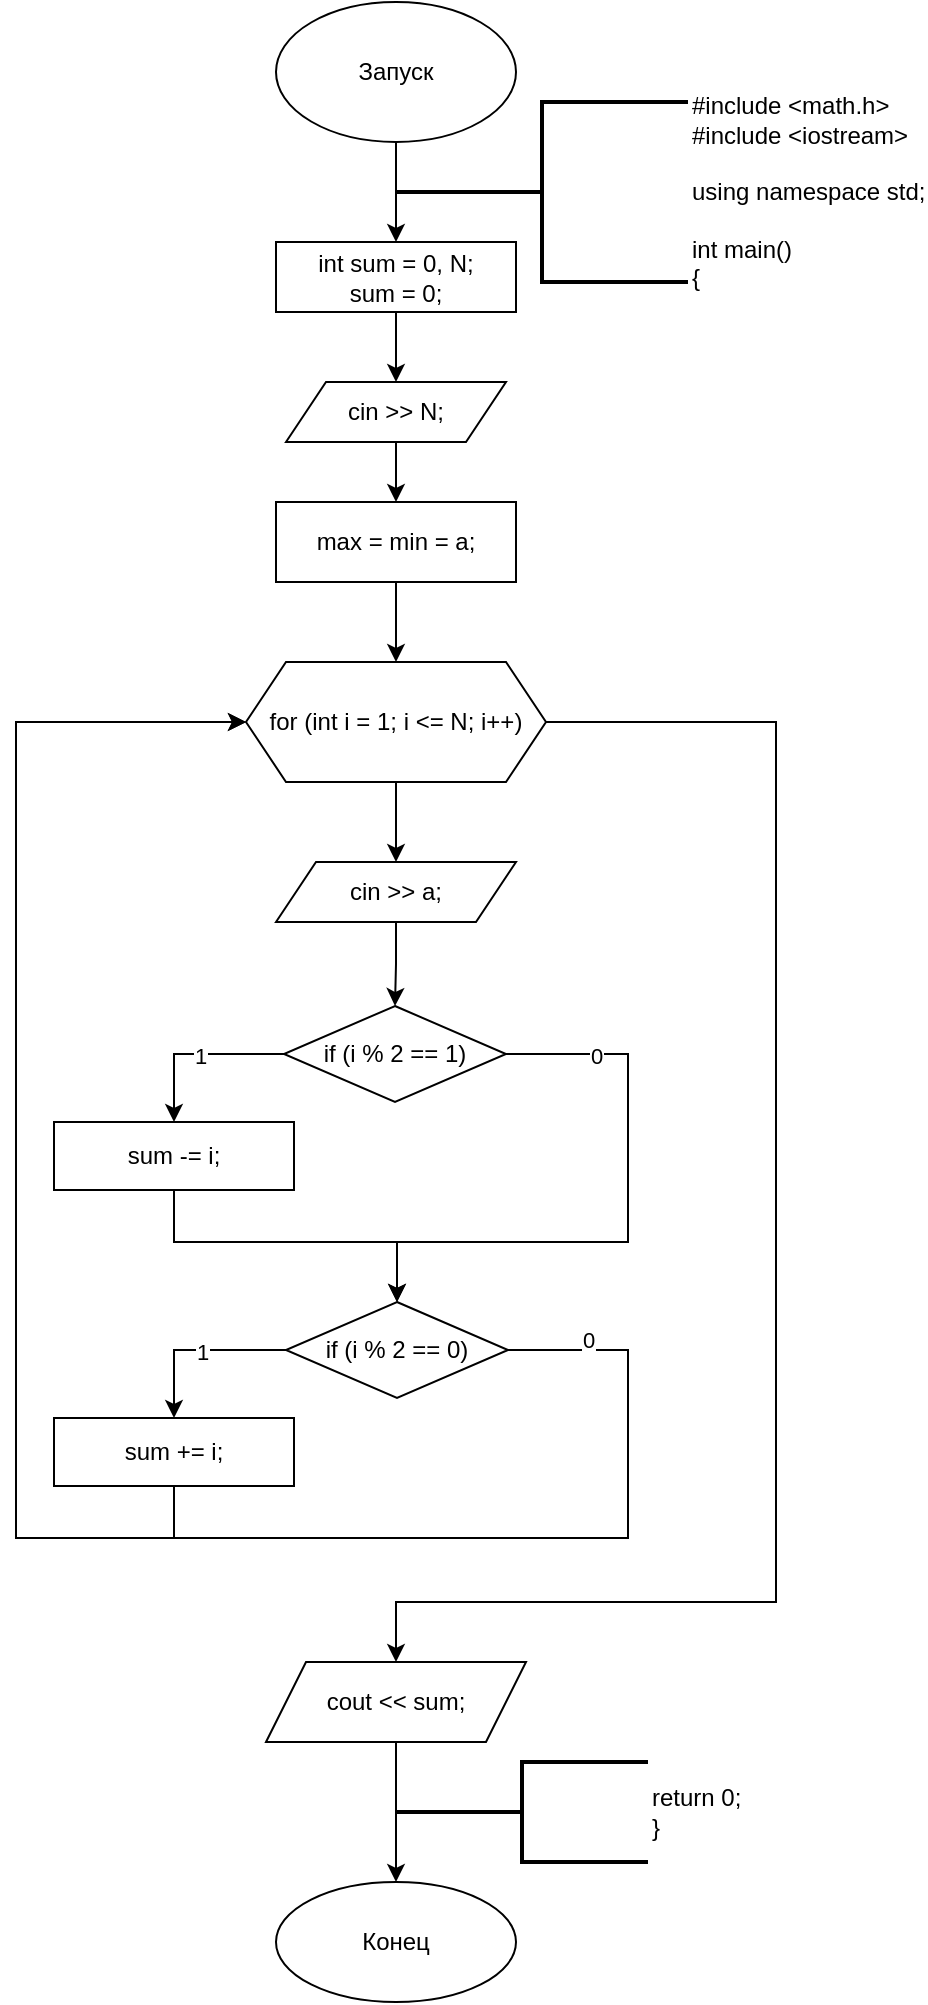 <mxfile version="16.0.0" type="device"><diagram id="C5RBs43oDa-KdzZeNtuy" name="Page-1"><mxGraphModel dx="1061" dy="615" grid="1" gridSize="10" guides="1" tooltips="1" connect="1" arrows="1" fold="1" page="1" pageScale="1" pageWidth="827" pageHeight="1169" math="0" shadow="0"><root><mxCell id="WIyWlLk6GJQsqaUBKTNV-0"/><mxCell id="WIyWlLk6GJQsqaUBKTNV-1" parent="WIyWlLk6GJQsqaUBKTNV-0"/><mxCell id="OoZ20OrOg8VZuGHtvFxR-2" value="" style="edgeStyle=orthogonalEdgeStyle;rounded=0;orthogonalLoop=1;jettySize=auto;html=1;" parent="WIyWlLk6GJQsqaUBKTNV-1" source="OoZ20OrOg8VZuGHtvFxR-0" target="OoZ20OrOg8VZuGHtvFxR-1" edge="1"><mxGeometry relative="1" as="geometry"/></mxCell><mxCell id="OoZ20OrOg8VZuGHtvFxR-0" value="Запуск" style="ellipse;whiteSpace=wrap;html=1;" parent="WIyWlLk6GJQsqaUBKTNV-1" vertex="1"><mxGeometry x="354" y="10" width="120" height="70" as="geometry"/></mxCell><mxCell id="OoZ20OrOg8VZuGHtvFxR-4" value="" style="edgeStyle=orthogonalEdgeStyle;rounded=0;orthogonalLoop=1;jettySize=auto;html=1;" parent="WIyWlLk6GJQsqaUBKTNV-1" source="OoZ20OrOg8VZuGHtvFxR-1" target="OoZ20OrOg8VZuGHtvFxR-3" edge="1"><mxGeometry relative="1" as="geometry"/></mxCell><mxCell id="OoZ20OrOg8VZuGHtvFxR-1" value="int sum = 0, N;&lt;br&gt;sum = 0;" style="whiteSpace=wrap;html=1;" parent="WIyWlLk6GJQsqaUBKTNV-1" vertex="1"><mxGeometry x="354" y="130" width="120" height="35" as="geometry"/></mxCell><mxCell id="OoZ20OrOg8VZuGHtvFxR-6" value="" style="edgeStyle=orthogonalEdgeStyle;rounded=0;orthogonalLoop=1;jettySize=auto;html=1;" parent="WIyWlLk6GJQsqaUBKTNV-1" source="OoZ20OrOg8VZuGHtvFxR-3" target="OoZ20OrOg8VZuGHtvFxR-5" edge="1"><mxGeometry relative="1" as="geometry"/></mxCell><mxCell id="OoZ20OrOg8VZuGHtvFxR-3" value="cin &amp;gt;&amp;gt; N;" style="shape=parallelogram;perimeter=parallelogramPerimeter;whiteSpace=wrap;html=1;fixedSize=1;" parent="WIyWlLk6GJQsqaUBKTNV-1" vertex="1"><mxGeometry x="359" y="200" width="110" height="30" as="geometry"/></mxCell><mxCell id="OoZ20OrOg8VZuGHtvFxR-8" value="" style="edgeStyle=orthogonalEdgeStyle;rounded=0;orthogonalLoop=1;jettySize=auto;html=1;" parent="WIyWlLk6GJQsqaUBKTNV-1" source="OoZ20OrOg8VZuGHtvFxR-5" edge="1"><mxGeometry relative="1" as="geometry"><mxPoint x="414" y="340" as="targetPoint"/></mxGeometry></mxCell><mxCell id="OoZ20OrOg8VZuGHtvFxR-5" value="max = min = a;" style="whiteSpace=wrap;html=1;" parent="WIyWlLk6GJQsqaUBKTNV-1" vertex="1"><mxGeometry x="354" y="260" width="120" height="40" as="geometry"/></mxCell><mxCell id="OoZ20OrOg8VZuGHtvFxR-10" value="" style="edgeStyle=orthogonalEdgeStyle;rounded=0;orthogonalLoop=1;jettySize=auto;html=1;" parent="WIyWlLk6GJQsqaUBKTNV-1" source="OoZ20OrOg8VZuGHtvFxR-7" target="OoZ20OrOg8VZuGHtvFxR-9" edge="1"><mxGeometry relative="1" as="geometry"/></mxCell><mxCell id="OoZ20OrOg8VZuGHtvFxR-34" style="edgeStyle=orthogonalEdgeStyle;rounded=0;orthogonalLoop=1;jettySize=auto;html=1;entryX=0.5;entryY=0;entryDx=0;entryDy=0;" parent="WIyWlLk6GJQsqaUBKTNV-1" source="OoZ20OrOg8VZuGHtvFxR-7" target="OoZ20OrOg8VZuGHtvFxR-35" edge="1"><mxGeometry relative="1" as="geometry"><mxPoint x="418" y="840" as="targetPoint"/><Array as="points"><mxPoint x="604" y="370"/><mxPoint x="604" y="810"/><mxPoint x="414" y="810"/></Array></mxGeometry></mxCell><mxCell id="OoZ20OrOg8VZuGHtvFxR-7" value="for (int i = 1; i &lt;= N; i++)" style="shape=hexagon;perimeter=hexagonPerimeter2;whiteSpace=wrap;html=1;fixedSize=1;" parent="WIyWlLk6GJQsqaUBKTNV-1" vertex="1"><mxGeometry x="339" y="340" width="150" height="60" as="geometry"/></mxCell><mxCell id="OoZ20OrOg8VZuGHtvFxR-12" value="" style="edgeStyle=orthogonalEdgeStyle;rounded=0;orthogonalLoop=1;jettySize=auto;html=1;" parent="WIyWlLk6GJQsqaUBKTNV-1" source="OoZ20OrOg8VZuGHtvFxR-9" target="OoZ20OrOg8VZuGHtvFxR-11" edge="1"><mxGeometry relative="1" as="geometry"/></mxCell><mxCell id="OoZ20OrOg8VZuGHtvFxR-9" value="cin &gt;&gt; a;" style="shape=parallelogram;perimeter=parallelogramPerimeter;whiteSpace=wrap;html=1;fixedSize=1;" parent="WIyWlLk6GJQsqaUBKTNV-1" vertex="1"><mxGeometry x="354" y="440" width="120" height="30" as="geometry"/></mxCell><mxCell id="OoZ20OrOg8VZuGHtvFxR-14" value="" style="edgeStyle=orthogonalEdgeStyle;rounded=0;orthogonalLoop=1;jettySize=auto;html=1;" parent="WIyWlLk6GJQsqaUBKTNV-1" source="OoZ20OrOg8VZuGHtvFxR-11" target="OoZ20OrOg8VZuGHtvFxR-13" edge="1"><mxGeometry relative="1" as="geometry"><Array as="points"><mxPoint x="303" y="536"/></Array></mxGeometry></mxCell><mxCell id="OoZ20OrOg8VZuGHtvFxR-15" value="1" style="edgeLabel;html=1;align=center;verticalAlign=middle;resizable=0;points=[];" parent="OoZ20OrOg8VZuGHtvFxR-14" vertex="1" connectable="0"><mxGeometry x="-0.051" y="1" relative="1" as="geometry"><mxPoint as="offset"/></mxGeometry></mxCell><mxCell id="OoZ20OrOg8VZuGHtvFxR-16" style="edgeStyle=orthogonalEdgeStyle;rounded=0;orthogonalLoop=1;jettySize=auto;html=1;entryX=0.5;entryY=0;entryDx=0;entryDy=0;" parent="WIyWlLk6GJQsqaUBKTNV-1" source="OoZ20OrOg8VZuGHtvFxR-11" edge="1" target="OoZ20OrOg8VZuGHtvFxR-32"><mxGeometry relative="1" as="geometry"><mxPoint x="418.5" y="660" as="targetPoint"/><Array as="points"><mxPoint x="530" y="536"/><mxPoint x="530" y="630"/><mxPoint x="415" y="630"/></Array></mxGeometry></mxCell><mxCell id="OoZ20OrOg8VZuGHtvFxR-26" value="0" style="edgeLabel;html=1;align=center;verticalAlign=middle;resizable=0;points=[];" parent="OoZ20OrOg8VZuGHtvFxR-16" vertex="1" connectable="0"><mxGeometry x="-0.7" y="-1" relative="1" as="geometry"><mxPoint as="offset"/></mxGeometry></mxCell><mxCell id="OoZ20OrOg8VZuGHtvFxR-25" style="edgeStyle=orthogonalEdgeStyle;rounded=0;orthogonalLoop=1;jettySize=auto;html=1;exitX=0.5;exitY=1;exitDx=0;exitDy=0;entryX=0.5;entryY=0;entryDx=0;entryDy=0;" parent="WIyWlLk6GJQsqaUBKTNV-1" source="OoZ20OrOg8VZuGHtvFxR-13" edge="1" target="OoZ20OrOg8VZuGHtvFxR-32"><mxGeometry relative="1" as="geometry"><mxPoint x="418.5" y="660" as="targetPoint"/><Array as="points"><mxPoint x="303" y="630"/><mxPoint x="415" y="630"/></Array></mxGeometry></mxCell><mxCell id="OoZ20OrOg8VZuGHtvFxR-11" value="if (i % 2 == 1)" style="rhombus;whiteSpace=wrap;html=1;" parent="WIyWlLk6GJQsqaUBKTNV-1" vertex="1"><mxGeometry x="358" y="512" width="111" height="48" as="geometry"/></mxCell><mxCell id="OoZ20OrOg8VZuGHtvFxR-13" value="sum -= i;" style="whiteSpace=wrap;html=1;" parent="WIyWlLk6GJQsqaUBKTNV-1" vertex="1"><mxGeometry x="243" y="570" width="120" height="34" as="geometry"/></mxCell><mxCell id="OoZ20OrOg8VZuGHtvFxR-27" value="" style="edgeStyle=orthogonalEdgeStyle;rounded=0;orthogonalLoop=1;jettySize=auto;html=1;" parent="WIyWlLk6GJQsqaUBKTNV-1" source="OoZ20OrOg8VZuGHtvFxR-32" target="OoZ20OrOg8VZuGHtvFxR-33" edge="1"><mxGeometry relative="1" as="geometry"><Array as="points"><mxPoint x="303" y="684"/></Array></mxGeometry></mxCell><mxCell id="OoZ20OrOg8VZuGHtvFxR-28" value="1" style="edgeLabel;html=1;align=center;verticalAlign=middle;resizable=0;points=[];" parent="OoZ20OrOg8VZuGHtvFxR-27" vertex="1" connectable="0"><mxGeometry x="-0.051" y="1" relative="1" as="geometry"><mxPoint as="offset"/></mxGeometry></mxCell><mxCell id="OoZ20OrOg8VZuGHtvFxR-29" style="edgeStyle=orthogonalEdgeStyle;rounded=0;orthogonalLoop=1;jettySize=auto;html=1;entryX=0;entryY=0.5;entryDx=0;entryDy=0;" parent="WIyWlLk6GJQsqaUBKTNV-1" source="OoZ20OrOg8VZuGHtvFxR-32" target="OoZ20OrOg8VZuGHtvFxR-7" edge="1"><mxGeometry relative="1" as="geometry"><mxPoint x="304" y="778" as="targetPoint"/><Array as="points"><mxPoint x="530" y="684"/><mxPoint x="530" y="778"/><mxPoint x="224" y="778"/><mxPoint x="224" y="370"/></Array></mxGeometry></mxCell><mxCell id="OoZ20OrOg8VZuGHtvFxR-30" value="0" style="edgeLabel;html=1;align=center;verticalAlign=middle;resizable=0;points=[];" parent="OoZ20OrOg8VZuGHtvFxR-29" vertex="1" connectable="0"><mxGeometry x="-0.7" y="-1" relative="1" as="geometry"><mxPoint x="-19" y="-93" as="offset"/></mxGeometry></mxCell><mxCell id="OoZ20OrOg8VZuGHtvFxR-31" style="edgeStyle=orthogonalEdgeStyle;rounded=0;orthogonalLoop=1;jettySize=auto;html=1;exitX=0.5;exitY=1;exitDx=0;exitDy=0;entryX=0;entryY=0.5;entryDx=0;entryDy=0;" parent="WIyWlLk6GJQsqaUBKTNV-1" source="OoZ20OrOg8VZuGHtvFxR-33" target="OoZ20OrOg8VZuGHtvFxR-7" edge="1"><mxGeometry relative="1" as="geometry"><mxPoint x="418.5" y="808" as="targetPoint"/><Array as="points"><mxPoint x="303" y="778"/><mxPoint x="224" y="778"/><mxPoint x="224" y="370"/></Array></mxGeometry></mxCell><mxCell id="OoZ20OrOg8VZuGHtvFxR-32" value="if (i % 2 == 0)" style="rhombus;whiteSpace=wrap;html=1;" parent="WIyWlLk6GJQsqaUBKTNV-1" vertex="1"><mxGeometry x="359" y="660" width="111" height="48" as="geometry"/></mxCell><mxCell id="OoZ20OrOg8VZuGHtvFxR-33" value="sum += i;" style="whiteSpace=wrap;html=1;" parent="WIyWlLk6GJQsqaUBKTNV-1" vertex="1"><mxGeometry x="243" y="718" width="120" height="34" as="geometry"/></mxCell><mxCell id="OoZ20OrOg8VZuGHtvFxR-37" value="" style="edgeStyle=orthogonalEdgeStyle;rounded=0;orthogonalLoop=1;jettySize=auto;html=1;" parent="WIyWlLk6GJQsqaUBKTNV-1" source="OoZ20OrOg8VZuGHtvFxR-35" target="OoZ20OrOg8VZuGHtvFxR-36" edge="1"><mxGeometry relative="1" as="geometry"/></mxCell><mxCell id="OoZ20OrOg8VZuGHtvFxR-35" value="cout &lt;&lt; sum;" style="shape=parallelogram;perimeter=parallelogramPerimeter;whiteSpace=wrap;html=1;fixedSize=1;" parent="WIyWlLk6GJQsqaUBKTNV-1" vertex="1"><mxGeometry x="349" y="840" width="130" height="40" as="geometry"/></mxCell><mxCell id="OoZ20OrOg8VZuGHtvFxR-36" value="Конец" style="ellipse;whiteSpace=wrap;html=1;" parent="WIyWlLk6GJQsqaUBKTNV-1" vertex="1"><mxGeometry x="354" y="950" width="120" height="60" as="geometry"/></mxCell><mxCell id="OoZ20OrOg8VZuGHtvFxR-38" value="return 0;&#10;}" style="strokeWidth=2;html=1;shape=mxgraph.flowchart.annotation_2;align=left;labelPosition=right;pointerEvents=1;" parent="WIyWlLk6GJQsqaUBKTNV-1" vertex="1"><mxGeometry x="414" y="890" width="126" height="50" as="geometry"/></mxCell><mxCell id="OoZ20OrOg8VZuGHtvFxR-39" value="&lt;div&gt;#include &amp;lt;math.h&amp;gt;&lt;/div&gt;&lt;div&gt;#include &amp;lt;iostream&amp;gt;&lt;/div&gt;&lt;br&gt;using namespace std;&lt;br&gt;&lt;br&gt;int main()&lt;br&gt;{" style="strokeWidth=2;html=1;shape=mxgraph.flowchart.annotation_2;align=left;labelPosition=right;pointerEvents=1;" parent="WIyWlLk6GJQsqaUBKTNV-1" vertex="1"><mxGeometry x="414" y="60" width="146" height="90" as="geometry"/></mxCell></root></mxGraphModel></diagram></mxfile>